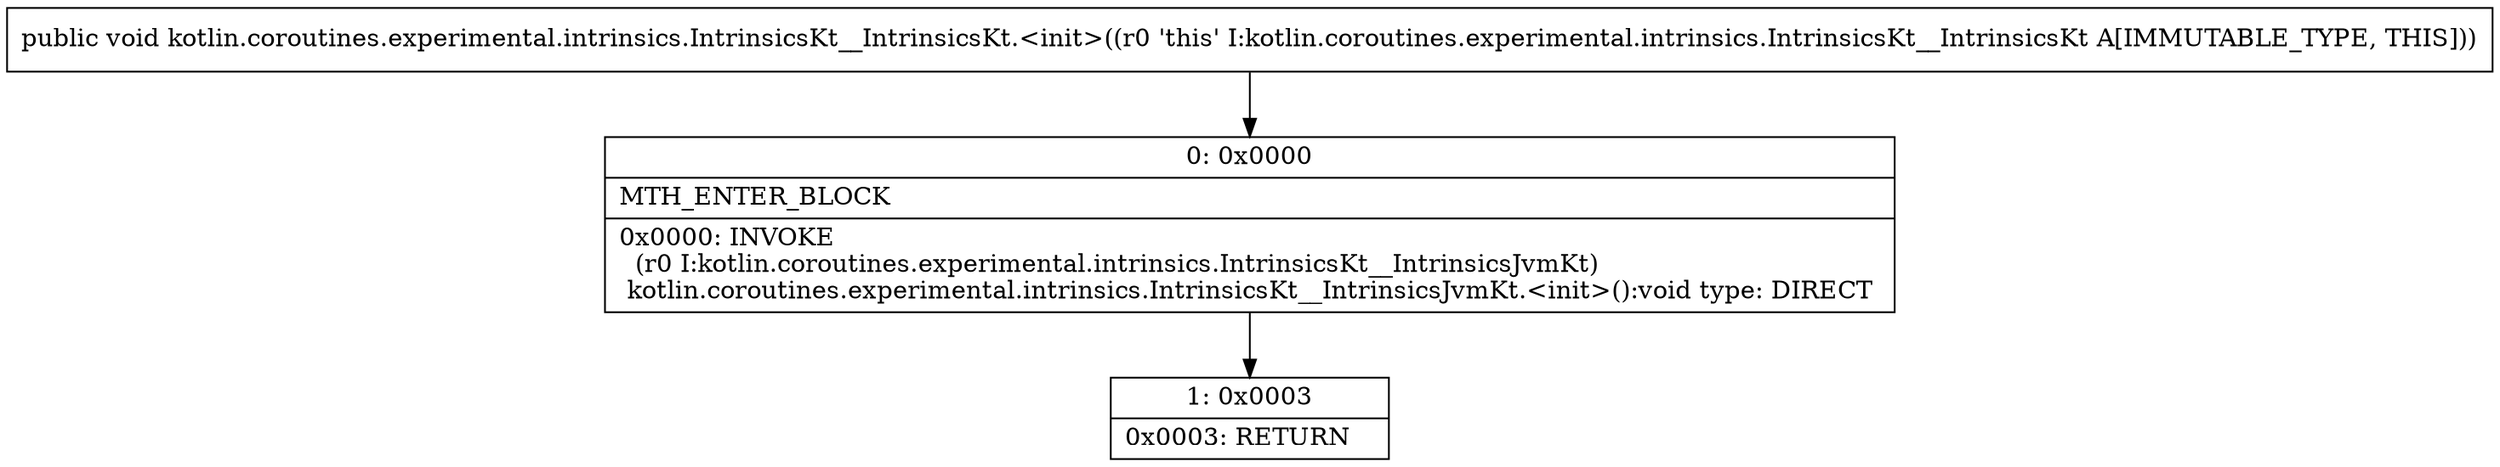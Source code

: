 digraph "CFG forkotlin.coroutines.experimental.intrinsics.IntrinsicsKt__IntrinsicsKt.\<init\>()V" {
Node_0 [shape=record,label="{0\:\ 0x0000|MTH_ENTER_BLOCK\l|0x0000: INVOKE  \l  (r0 I:kotlin.coroutines.experimental.intrinsics.IntrinsicsKt__IntrinsicsJvmKt)\l kotlin.coroutines.experimental.intrinsics.IntrinsicsKt__IntrinsicsJvmKt.\<init\>():void type: DIRECT \l}"];
Node_1 [shape=record,label="{1\:\ 0x0003|0x0003: RETURN   \l}"];
MethodNode[shape=record,label="{public void kotlin.coroutines.experimental.intrinsics.IntrinsicsKt__IntrinsicsKt.\<init\>((r0 'this' I:kotlin.coroutines.experimental.intrinsics.IntrinsicsKt__IntrinsicsKt A[IMMUTABLE_TYPE, THIS])) }"];
MethodNode -> Node_0;
Node_0 -> Node_1;
}

